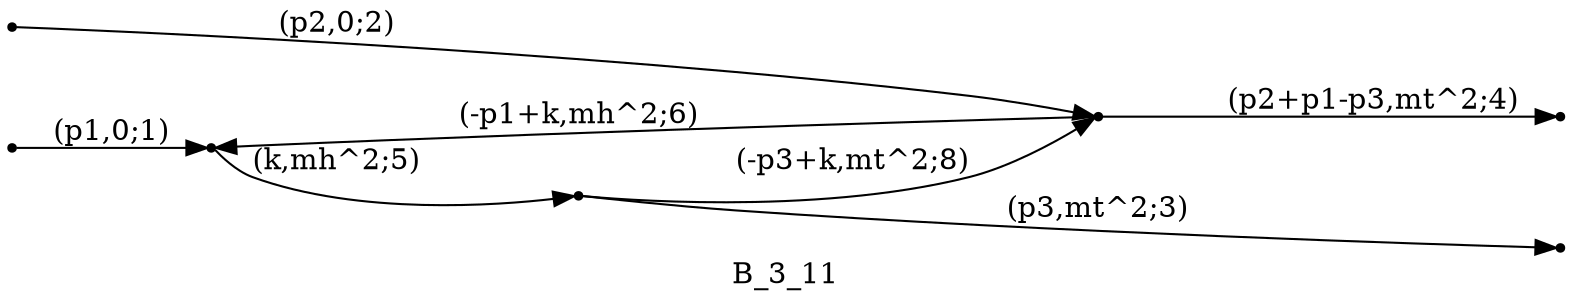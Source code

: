 digraph B_3_11 {
  label="B_3_11";
  rankdir="LR";
  subgraph edges {
    -1 -> 2 [label="(p1,0;1)"];
    -2 -> 3 [label="(p2,0;2)"];
    1 -> -3 [label="(p3,mt^2;3)"];
    3 -> -4 [label="(p2+p1-p3,mt^2;4)"];
    2 -> 1 [label="(k,mh^2;5)"];
    3 -> 2 [label="(-p1+k,mh^2;6)"];
    1 -> 3 [label="(-p3+k,mt^2;8)"];
  }
  subgraph incoming { rank="source"; -1; -2; }
  subgraph outgoing { rank="sink"; -3; -4; }
-4 [shape=point];
-3 [shape=point];
-2 [shape=point];
-1 [shape=point];
1 [shape=point];
2 [shape=point];
3 [shape=point];
}

